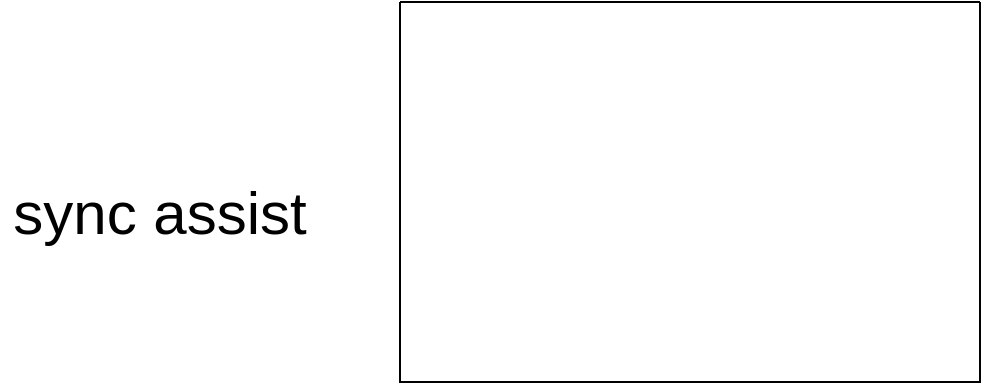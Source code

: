 <mxfile version="24.5.2" type="github">
  <diagram name="Página-1" id="vKtlofxQi3k7T-awhL2F">
    <mxGraphModel dx="2183" dy="1208" grid="1" gridSize="10" guides="1" tooltips="1" connect="1" arrows="1" fold="1" page="1" pageScale="1" pageWidth="2339" pageHeight="3300" math="0" shadow="0">
      <root>
        <mxCell id="0" />
        <mxCell id="1" parent="0" />
        <mxCell id="aYIWuo1kJYECvoePrchr-196" value="" style="swimlane;startSize=0;" vertex="1" collapsed="1" parent="1">
          <mxGeometry x="900" y="580" width="290" height="190" as="geometry">
            <mxRectangle x="900" y="580" width="2000" height="1650" as="alternateBounds" />
          </mxGeometry>
        </mxCell>
        <mxCell id="aYIWuo1kJYECvoePrchr-383" style="edgeStyle=orthogonalEdgeStyle;rounded=0;orthogonalLoop=1;jettySize=auto;html=1;" edge="1" parent="aYIWuo1kJYECvoePrchr-196" source="aYIWuo1kJYECvoePrchr-384">
          <mxGeometry relative="1" as="geometry">
            <mxPoint x="640" y="210" as="targetPoint" />
          </mxGeometry>
        </mxCell>
        <mxCell id="aYIWuo1kJYECvoePrchr-384" value="" style="whiteSpace=wrap;html=1;fillColor=#B2FF2E;strokeColor=#d6b656;" vertex="1" parent="aYIWuo1kJYECvoePrchr-196">
          <mxGeometry x="365" y="320" width="1270" height="1130" as="geometry" />
        </mxCell>
        <mxCell id="aYIWuo1kJYECvoePrchr-385" value="" style="whiteSpace=wrap;html=1;fillColor=#e1d5e7;strokeColor=#9673a6;" vertex="1" parent="aYIWuo1kJYECvoePrchr-196">
          <mxGeometry x="420" y="330" width="850" height="480" as="geometry" />
        </mxCell>
        <mxCell id="aYIWuo1kJYECvoePrchr-386" value="CONTROLLER&lt;div&gt;ASSIST&lt;/div&gt;&lt;div&gt;&lt;br&gt;&lt;/div&gt;" style="whiteSpace=wrap;html=1;aspect=fixed;" vertex="1" parent="aYIWuo1kJYECvoePrchr-196">
          <mxGeometry x="577" y="110" width="100" height="100" as="geometry" />
        </mxCell>
        <mxCell id="aYIWuo1kJYECvoePrchr-387" value="&lt;div&gt;LLM COMPLETIONS&lt;/div&gt;&lt;div&gt;&lt;br&gt;&lt;/div&gt;" style="whiteSpace=wrap;html=1;aspect=fixed;" vertex="1" parent="aYIWuo1kJYECvoePrchr-196">
          <mxGeometry x="1010" y="170" width="100" height="100" as="geometry" />
        </mxCell>
        <mxCell id="aYIWuo1kJYECvoePrchr-388" value="&lt;div&gt;SERVICE&lt;/div&gt;&lt;div&gt;ASSIST&lt;/div&gt;&lt;div&gt;&lt;br&gt;&lt;/div&gt;" style="whiteSpace=wrap;html=1;aspect=fixed;" vertex="1" parent="aYIWuo1kJYECvoePrchr-196">
          <mxGeometry x="540" y="398" width="100" height="100" as="geometry" />
        </mxCell>
        <mxCell id="aYIWuo1kJYECvoePrchr-389" value="" style="edgeStyle=orthogonalEdgeStyle;rounded=0;orthogonalLoop=1;jettySize=auto;html=1;fillColor=#dae8fc;strokeColor=#6c8ebf;" edge="1" parent="aYIWuo1kJYECvoePrchr-196" source="aYIWuo1kJYECvoePrchr-390" target="aYIWuo1kJYECvoePrchr-386">
          <mxGeometry relative="1" as="geometry" />
        </mxCell>
        <mxCell id="aYIWuo1kJYECvoePrchr-390" value="TEXT" style="shape=step;perimeter=stepPerimeter;whiteSpace=wrap;html=1;fixedSize=1;fillColor=#dae8fc;strokeColor=#6c8ebf;" vertex="1" parent="aYIWuo1kJYECvoePrchr-196">
          <mxGeometry x="420" y="140" width="120" height="40" as="geometry" />
        </mxCell>
        <mxCell id="aYIWuo1kJYECvoePrchr-391" value="" style="shape=flexArrow;endArrow=classic;html=1;rounded=0;exitX=0.5;exitY=1;exitDx=0;exitDy=0;entryX=0.5;entryY=0;entryDx=0;entryDy=0;" edge="1" parent="aYIWuo1kJYECvoePrchr-196" source="aYIWuo1kJYECvoePrchr-386" target="aYIWuo1kJYECvoePrchr-388">
          <mxGeometry width="50" height="50" relative="1" as="geometry">
            <mxPoint x="580" y="220" as="sourcePoint" />
            <mxPoint x="630" y="170" as="targetPoint" />
          </mxGeometry>
        </mxCell>
        <mxCell id="aYIWuo1kJYECvoePrchr-392" value="TEXT" style="shape=step;perimeter=stepPerimeter;whiteSpace=wrap;html=1;fixedSize=1;fillColor=#dae8fc;strokeColor=#6c8ebf;" vertex="1" parent="aYIWuo1kJYECvoePrchr-196">
          <mxGeometry x="500" y="230" width="120" height="40" as="geometry" />
        </mxCell>
        <mxCell id="aYIWuo1kJYECvoePrchr-393" value="" style="edgeStyle=orthogonalEdgeStyle;rounded=0;orthogonalLoop=1;jettySize=auto;html=1;" edge="1" parent="aYIWuo1kJYECvoePrchr-196" source="aYIWuo1kJYECvoePrchr-394" target="aYIWuo1kJYECvoePrchr-409">
          <mxGeometry relative="1" as="geometry" />
        </mxCell>
        <mxCell id="aYIWuo1kJYECvoePrchr-394" value="" style="swimlane;startSize=0;" vertex="1" collapsed="1" parent="aYIWuo1kJYECvoePrchr-196">
          <mxGeometry x="930" y="380" width="170" height="90" as="geometry">
            <mxRectangle x="1100" y="1050" width="580" height="470" as="alternateBounds" />
          </mxGeometry>
        </mxCell>
        <mxCell id="aYIWuo1kJYECvoePrchr-395" value="" style="whiteSpace=wrap;html=1;aspect=fixed;fillColor=#d5e8d4;strokeColor=#82b366;" vertex="1" parent="aYIWuo1kJYECvoePrchr-394">
          <mxGeometry x="10" y="20" width="340" height="340" as="geometry" />
        </mxCell>
        <mxCell id="aYIWuo1kJYECvoePrchr-396" value="asistente&lt;div&gt;openAI&lt;/div&gt;" style="whiteSpace=wrap;html=1;aspect=fixed;" vertex="1" parent="aYIWuo1kJYECvoePrchr-394">
          <mxGeometry x="230" y="100" width="80" height="80" as="geometry" />
        </mxCell>
        <mxCell id="aYIWuo1kJYECvoePrchr-397" value="Instrucciones" style="shape=step;perimeter=stepPerimeter;whiteSpace=wrap;html=1;fixedSize=1;" vertex="1" parent="aYIWuo1kJYECvoePrchr-394">
          <mxGeometry x="10" y="100" width="150" height="30" as="geometry" />
        </mxCell>
        <mxCell id="aYIWuo1kJYECvoePrchr-398" value="Misión" style="shape=step;perimeter=stepPerimeter;whiteSpace=wrap;html=1;fixedSize=1;" vertex="1" parent="aYIWuo1kJYECvoePrchr-394">
          <mxGeometry x="10" y="50" width="150" height="30" as="geometry" />
        </mxCell>
        <mxCell id="aYIWuo1kJYECvoePrchr-399" value="comandos" style="shape=step;perimeter=stepPerimeter;whiteSpace=wrap;html=1;fixedSize=1;" vertex="1" parent="aYIWuo1kJYECvoePrchr-394">
          <mxGeometry x="10" y="155" width="150" height="30" as="geometry" />
        </mxCell>
        <mxCell id="aYIWuo1kJYECvoePrchr-400" value="PERSONA" style="shape=step;perimeter=stepPerimeter;whiteSpace=wrap;html=1;fixedSize=1;" vertex="1" parent="aYIWuo1kJYECvoePrchr-394">
          <mxGeometry x="10" y="210" width="150" height="30" as="geometry" />
        </mxCell>
        <mxCell id="aYIWuo1kJYECvoePrchr-401" value="&lt;div&gt;NORMAS&lt;/div&gt;" style="shape=step;perimeter=stepPerimeter;whiteSpace=wrap;html=1;fixedSize=1;" vertex="1" parent="aYIWuo1kJYECvoePrchr-394">
          <mxGeometry x="10" y="270" width="150" height="30" as="geometry" />
        </mxCell>
        <mxCell id="aYIWuo1kJYECvoePrchr-402" value="&lt;div&gt;examples&lt;/div&gt;" style="shape=step;perimeter=stepPerimeter;whiteSpace=wrap;html=1;fixedSize=1;" vertex="1" parent="aYIWuo1kJYECvoePrchr-394">
          <mxGeometry x="180" y="270" width="150" height="30" as="geometry" />
        </mxCell>
        <mxCell id="aYIWuo1kJYECvoePrchr-403" value="model" style="rounded=1;whiteSpace=wrap;html=1;" vertex="1" parent="aYIWuo1kJYECvoePrchr-394">
          <mxGeometry x="30" y="390" width="110" height="40" as="geometry" />
        </mxCell>
        <mxCell id="aYIWuo1kJYECvoePrchr-404" value="tools" style="rounded=1;whiteSpace=wrap;html=1;" vertex="1" parent="aYIWuo1kJYECvoePrchr-394">
          <mxGeometry x="180" y="390" width="110" height="40" as="geometry" />
        </mxCell>
        <mxCell id="aYIWuo1kJYECvoePrchr-405" value="temperature" style="rounded=1;whiteSpace=wrap;html=1;" vertex="1" parent="aYIWuo1kJYECvoePrchr-394">
          <mxGeometry x="440" y="320" width="110" height="40" as="geometry" />
        </mxCell>
        <mxCell id="aYIWuo1kJYECvoePrchr-406" value="top-p" style="rounded=1;whiteSpace=wrap;html=1;" vertex="1" parent="aYIWuo1kJYECvoePrchr-394">
          <mxGeometry x="440" y="390" width="110" height="40" as="geometry" />
        </mxCell>
        <mxCell id="aYIWuo1kJYECvoePrchr-407" value="assist_id" style="shape=step;perimeter=stepPerimeter;whiteSpace=wrap;html=1;fixedSize=1;fillColor=#dae8fc;strokeColor=#6c8ebf;" vertex="1" parent="aYIWuo1kJYECvoePrchr-196">
          <mxGeometry x="500" y="280" width="120" height="40" as="geometry" />
        </mxCell>
        <mxCell id="aYIWuo1kJYECvoePrchr-408" value="" style="endArrow=classic;html=1;rounded=0;exitX=1;exitY=0.5;exitDx=0;exitDy=0;entryX=0;entryY=0.5;entryDx=0;entryDy=0;" edge="1" parent="aYIWuo1kJYECvoePrchr-196" source="aYIWuo1kJYECvoePrchr-388" target="aYIWuo1kJYECvoePrchr-394">
          <mxGeometry width="50" height="50" relative="1" as="geometry">
            <mxPoint x="610" y="390" as="sourcePoint" />
            <mxPoint x="660" y="340" as="targetPoint" />
          </mxGeometry>
        </mxCell>
        <mxCell id="aYIWuo1kJYECvoePrchr-409" value="ASISTENTE&lt;div&gt;OPENAI&lt;/div&gt;" style="text;html=1;align=center;verticalAlign=middle;resizable=0;points=[];autosize=1;strokeColor=none;fillColor=none;" vertex="1" parent="aYIWuo1kJYECvoePrchr-196">
          <mxGeometry x="830" y="380" width="90" height="40" as="geometry" />
        </mxCell>
        <mxCell id="aYIWuo1kJYECvoePrchr-410" value="" style="swimlane;startSize=0;" vertex="1" collapsed="1" parent="aYIWuo1kJYECvoePrchr-196">
          <mxGeometry x="770" y="620" width="170" height="90" as="geometry">
            <mxRectangle x="940" y="1290" width="410" height="160" as="alternateBounds" />
          </mxGeometry>
        </mxCell>
        <mxCell id="aYIWuo1kJYECvoePrchr-411" value="" style="whiteSpace=wrap;html=1;fillColor=#f8cecc;strokeColor=#b85450;" vertex="1" parent="aYIWuo1kJYECvoePrchr-410">
          <mxGeometry x="10" y="20" width="340" height="130" as="geometry" />
        </mxCell>
        <mxCell id="aYIWuo1kJYECvoePrchr-412" value="thread" style="whiteSpace=wrap;html=1;aspect=fixed;" vertex="1" parent="aYIWuo1kJYECvoePrchr-410">
          <mxGeometry x="230" y="45" width="80" height="80" as="geometry" />
        </mxCell>
        <mxCell id="aYIWuo1kJYECvoePrchr-413" value="asistente_id" style="shape=step;perimeter=stepPerimeter;whiteSpace=wrap;html=1;fixedSize=1;" vertex="1" parent="aYIWuo1kJYECvoePrchr-410">
          <mxGeometry x="20" y="60" width="150" height="30" as="geometry" />
        </mxCell>
        <mxCell id="aYIWuo1kJYECvoePrchr-414" value="" style="endArrow=classic;html=1;rounded=0;exitX=0.564;exitY=0.993;exitDx=0;exitDy=0;entryX=0.5;entryY=0;entryDx=0;entryDy=0;exitPerimeter=0;" edge="1" parent="aYIWuo1kJYECvoePrchr-196" source="aYIWuo1kJYECvoePrchr-394" target="aYIWuo1kJYECvoePrchr-410">
          <mxGeometry width="50" height="50" relative="1" as="geometry">
            <mxPoint x="710" y="720" as="sourcePoint" />
            <mxPoint x="760" y="670" as="targetPoint" />
          </mxGeometry>
        </mxCell>
        <mxCell id="aYIWuo1kJYECvoePrchr-415" value="&lt;div&gt;THREAD&lt;/div&gt;&lt;div&gt;OPENAI&lt;/div&gt;" style="text;html=1;align=center;verticalAlign=middle;resizable=0;points=[];autosize=1;strokeColor=none;fillColor=none;" vertex="1" parent="aYIWuo1kJYECvoePrchr-196">
          <mxGeometry x="800" y="580" width="70" height="40" as="geometry" />
        </mxCell>
        <mxCell id="aYIWuo1kJYECvoePrchr-416" value="" style="swimlane;startSize=0;" vertex="1" collapsed="1" parent="aYIWuo1kJYECvoePrchr-196">
          <mxGeometry x="610" y="860" width="170" height="90" as="geometry">
            <mxRectangle x="780" y="1530" width="550" height="250" as="alternateBounds" />
          </mxGeometry>
        </mxCell>
        <mxCell id="aYIWuo1kJYECvoePrchr-417" value="" style="whiteSpace=wrap;html=1;fillColor=#f8cecc;strokeColor=#b85450;" vertex="1" parent="aYIWuo1kJYECvoePrchr-416">
          <mxGeometry x="10" y="20" width="410" height="180" as="geometry" />
        </mxCell>
        <mxCell id="aYIWuo1kJYECvoePrchr-418" value="RUN" style="whiteSpace=wrap;html=1;aspect=fixed;" vertex="1" parent="aYIWuo1kJYECvoePrchr-416">
          <mxGeometry x="230" y="45" width="80" height="80" as="geometry" />
        </mxCell>
        <mxCell id="aYIWuo1kJYECvoePrchr-419" value="asistente_id" style="shape=step;perimeter=stepPerimeter;whiteSpace=wrap;html=1;fixedSize=1;" vertex="1" parent="aYIWuo1kJYECvoePrchr-416">
          <mxGeometry x="20" y="30" width="140" height="20" as="geometry" />
        </mxCell>
        <mxCell id="aYIWuo1kJYECvoePrchr-420" value="thread_id" style="shape=step;perimeter=stepPerimeter;whiteSpace=wrap;html=1;fixedSize=1;" vertex="1" parent="aYIWuo1kJYECvoePrchr-416">
          <mxGeometry x="20" y="60" width="140" height="20" as="geometry" />
        </mxCell>
        <mxCell id="aYIWuo1kJYECvoePrchr-421" value="start message user" style="shape=step;perimeter=stepPerimeter;whiteSpace=wrap;html=1;fixedSize=1;" vertex="1" parent="aYIWuo1kJYECvoePrchr-416">
          <mxGeometry x="20" y="90" width="140" height="20" as="geometry" />
        </mxCell>
        <mxCell id="aYIWuo1kJYECvoePrchr-422" value="add more instructs" style="shape=step;perimeter=stepPerimeter;whiteSpace=wrap;html=1;fixedSize=1;fillColor=#a20025;fontColor=#ffffff;strokeColor=#6F0000;" vertex="1" parent="aYIWuo1kJYECvoePrchr-416">
          <mxGeometry x="20" y="125" width="140" height="20" as="geometry" />
        </mxCell>
        <mxCell id="aYIWuo1kJYECvoePrchr-423" value="add more tools" style="shape=step;perimeter=stepPerimeter;whiteSpace=wrap;html=1;fixedSize=1;fillColor=#a20025;fontColor=#ffffff;strokeColor=#6F0000;" vertex="1" parent="aYIWuo1kJYECvoePrchr-416">
          <mxGeometry x="20" y="160" width="140" height="20" as="geometry" />
        </mxCell>
        <mxCell id="aYIWuo1kJYECvoePrchr-424" value="" style="endArrow=classic;html=1;rounded=0;exitX=0;exitY=0.5;exitDx=0;exitDy=0;entryX=1;entryY=0.5;entryDx=0;entryDy=0;" edge="1" parent="aYIWuo1kJYECvoePrchr-196" source="aYIWuo1kJYECvoePrchr-410" target="aYIWuo1kJYECvoePrchr-388">
          <mxGeometry width="50" height="50" relative="1" as="geometry">
            <mxPoint x="990" y="790" as="sourcePoint" />
            <mxPoint x="1040" y="740" as="targetPoint" />
          </mxGeometry>
        </mxCell>
        <mxCell id="aYIWuo1kJYECvoePrchr-425" value="" style="shape=flexArrow;endArrow=classic;html=1;rounded=0;exitX=0.5;exitY=1;exitDx=0;exitDy=0;entryX=0.25;entryY=0;entryDx=0;entryDy=0;" edge="1" parent="aYIWuo1kJYECvoePrchr-196" source="aYIWuo1kJYECvoePrchr-388" target="aYIWuo1kJYECvoePrchr-416">
          <mxGeometry width="50" height="50" relative="1" as="geometry">
            <mxPoint x="890" y="960" as="sourcePoint" />
            <mxPoint x="940" y="910" as="targetPoint" />
          </mxGeometry>
        </mxCell>
        <mxCell id="aYIWuo1kJYECvoePrchr-426" value="&lt;div&gt;RUN&lt;/div&gt;&lt;div&gt;OPENAI&lt;/div&gt;" style="text;html=1;align=center;verticalAlign=middle;resizable=0;points=[];autosize=1;strokeColor=none;fillColor=none;" vertex="1" parent="aYIWuo1kJYECvoePrchr-196">
          <mxGeometry x="525" y="885" width="70" height="40" as="geometry" />
        </mxCell>
        <mxCell id="aYIWuo1kJYECvoePrchr-427" style="edgeStyle=orthogonalEdgeStyle;rounded=0;orthogonalLoop=1;jettySize=auto;html=1;entryX=0;entryY=0.5;entryDx=0;entryDy=0;" edge="1" parent="aYIWuo1kJYECvoePrchr-196" source="aYIWuo1kJYECvoePrchr-428" target="aYIWuo1kJYECvoePrchr-429">
          <mxGeometry relative="1" as="geometry" />
        </mxCell>
        <mxCell id="aYIWuo1kJYECvoePrchr-428" value="PLAY" style="triangle;whiteSpace=wrap;html=1;" vertex="1" parent="aYIWuo1kJYECvoePrchr-196">
          <mxGeometry x="660" y="1030" width="190" height="120" as="geometry" />
        </mxCell>
        <mxCell id="aYIWuo1kJYECvoePrchr-429" value="" style="swimlane;startSize=0;fillColor=#B5739D;strokeColor=#6c8ebf;gradientColor=none;swimlaneFillColor=default;" vertex="1" collapsed="1" parent="aYIWuo1kJYECvoePrchr-196">
          <mxGeometry x="975" y="1045" width="170" height="90" as="geometry">
            <mxRectangle x="1145" y="1715" width="840" height="815" as="alternateBounds" />
          </mxGeometry>
        </mxCell>
        <mxCell id="aYIWuo1kJYECvoePrchr-430" value="" style="shape=flexArrow;endArrow=classic;html=1;rounded=0;entryX=0;entryY=0.5;entryDx=0;entryDy=0;fillColor=#f8cecc;strokeColor=#b85450;" edge="1" parent="aYIWuo1kJYECvoePrchr-429" source="aYIWuo1kJYECvoePrchr-429" target="aYIWuo1kJYECvoePrchr-433">
          <mxGeometry width="50" height="50" relative="1" as="geometry">
            <mxPoint x="100" y="407.5" as="sourcePoint" />
            <mxPoint x="300" y="37.5" as="targetPoint" />
          </mxGeometry>
        </mxCell>
        <mxCell id="aYIWuo1kJYECvoePrchr-431" style="edgeStyle=orthogonalEdgeStyle;rounded=0;orthogonalLoop=1;jettySize=auto;html=1;" edge="1" parent="aYIWuo1kJYECvoePrchr-429" source="aYIWuo1kJYECvoePrchr-433" target="aYIWuo1kJYECvoePrchr-449">
          <mxGeometry relative="1" as="geometry" />
        </mxCell>
        <mxCell id="aYIWuo1kJYECvoePrchr-432" style="edgeStyle=orthogonalEdgeStyle;rounded=0;orthogonalLoop=1;jettySize=auto;html=1;" edge="1" parent="aYIWuo1kJYECvoePrchr-429" source="aYIWuo1kJYECvoePrchr-461" target="aYIWuo1kJYECvoePrchr-444">
          <mxGeometry relative="1" as="geometry">
            <Array as="points">
              <mxPoint x="185" y="447.5" />
            </Array>
          </mxGeometry>
        </mxCell>
        <mxCell id="aYIWuo1kJYECvoePrchr-433" value="STATUS" style="whiteSpace=wrap;html=1;aspect=fixed;fillColor=#f8cecc;strokeColor=#b85450;" vertex="1" parent="aYIWuo1kJYECvoePrchr-429">
          <mxGeometry x="340" y="337.5" width="120" height="120" as="geometry" />
        </mxCell>
        <mxCell id="aYIWuo1kJYECvoePrchr-434" style="edgeStyle=orthogonalEdgeStyle;rounded=0;orthogonalLoop=1;jettySize=auto;html=1;" edge="1" parent="aYIWuo1kJYECvoePrchr-429" source="aYIWuo1kJYECvoePrchr-435">
          <mxGeometry relative="1" as="geometry">
            <mxPoint x="320" y="387.5" as="targetPoint" />
          </mxGeometry>
        </mxCell>
        <mxCell id="aYIWuo1kJYECvoePrchr-435" value="&lt;div style=&quot;color: rgb(204, 204, 204); background-color: rgb(31, 31, 31); font-family: Consolas, &amp;quot;Courier New&amp;quot;, monospace; font-size: 14px; line-height: 19px; white-space: pre;&quot;&gt;&lt;span style=&quot;color: #9cdcfe;&quot;&gt;ESTADO_RUN_QUEUED&lt;/span&gt;&lt;/div&gt;" style="shape=card;whiteSpace=wrap;html=1;size=0;fillColor=#fff2cc;strokeColor=#d6b656;" vertex="1" parent="aYIWuo1kJYECvoePrchr-429">
          <mxGeometry x="390" y="227.5" width="40" height="50" as="geometry" />
        </mxCell>
        <mxCell id="aYIWuo1kJYECvoePrchr-436" style="edgeStyle=orthogonalEdgeStyle;rounded=0;orthogonalLoop=1;jettySize=auto;html=1;" edge="1" parent="aYIWuo1kJYECvoePrchr-429" source="aYIWuo1kJYECvoePrchr-437">
          <mxGeometry relative="1" as="geometry">
            <mxPoint x="250" y="375" as="targetPoint" />
            <Array as="points">
              <mxPoint x="575" y="187.5" />
              <mxPoint x="251" y="187.5" />
              <mxPoint x="251" y="367.5" />
              <mxPoint x="250" y="367.5" />
            </Array>
          </mxGeometry>
        </mxCell>
        <mxCell id="aYIWuo1kJYECvoePrchr-437" value="&lt;div style=&quot;color: rgb(204, 204, 204); background-color: rgb(31, 31, 31); font-family: Consolas, &amp;quot;Courier New&amp;quot;, monospace; font-size: 14px; line-height: 19px; white-space: pre;&quot;&gt;&lt;div style=&quot;line-height: 19px;&quot;&gt;&lt;span style=&quot;color: #9cdcfe;&quot;&gt;ESTADO_RUN_IN_PROGRESS&lt;/span&gt;&lt;/div&gt;&lt;/div&gt;" style="shape=card;whiteSpace=wrap;html=1;fillColor=#ffe6cc;strokeColor=#d79b00;" vertex="1" parent="aYIWuo1kJYECvoePrchr-429">
          <mxGeometry x="550" y="227.5" width="50" height="80" as="geometry" />
        </mxCell>
        <mxCell id="aYIWuo1kJYECvoePrchr-438" style="edgeStyle=orthogonalEdgeStyle;rounded=0;orthogonalLoop=1;jettySize=auto;html=1;exitX=0;exitY=0;exitDx=30;exitDy=0;exitPerimeter=0;" edge="1" parent="aYIWuo1kJYECvoePrchr-429" source="aYIWuo1kJYECvoePrchr-439">
          <mxGeometry relative="1" as="geometry">
            <mxPoint x="180" y="365" as="targetPoint" />
            <Array as="points">
              <mxPoint x="690" y="147.5" />
              <mxPoint x="181" y="147.5" />
              <mxPoint x="181" y="327.5" />
              <mxPoint x="180" y="327.5" />
            </Array>
          </mxGeometry>
        </mxCell>
        <mxCell id="aYIWuo1kJYECvoePrchr-439" value="&lt;div style=&quot;color: rgb(204, 204, 204); background-color: rgb(31, 31, 31); font-family: Consolas, &amp;quot;Courier New&amp;quot;, monospace; font-size: 14px; line-height: 19px; white-space: pre;&quot;&gt;&lt;div style=&quot;line-height: 19px;&quot;&gt;&lt;span style=&quot;color: #9cdcfe;&quot;&gt;ESTADO_RUN_REQUIRED_ACTION&lt;/span&gt;&lt;/div&gt;&lt;/div&gt;" style="shape=card;whiteSpace=wrap;html=1;fillColor=#dae8fc;strokeColor=#6c8ebf;" vertex="1" parent="aYIWuo1kJYECvoePrchr-429">
          <mxGeometry x="660" y="142.5" width="50" height="60" as="geometry" />
        </mxCell>
        <mxCell id="aYIWuo1kJYECvoePrchr-440" style="edgeStyle=orthogonalEdgeStyle;rounded=0;orthogonalLoop=1;jettySize=auto;html=1;entryX=0.5;entryY=1;entryDx=0;entryDy=0;entryPerimeter=0;" edge="1" parent="aYIWuo1kJYECvoePrchr-429" source="aYIWuo1kJYECvoePrchr-433" target="aYIWuo1kJYECvoePrchr-439">
          <mxGeometry relative="1" as="geometry" />
        </mxCell>
        <mxCell id="aYIWuo1kJYECvoePrchr-441" style="edgeStyle=orthogonalEdgeStyle;rounded=0;orthogonalLoop=1;jettySize=auto;html=1;entryX=0.5;entryY=1;entryDx=0;entryDy=0;entryPerimeter=0;" edge="1" parent="aYIWuo1kJYECvoePrchr-429" source="aYIWuo1kJYECvoePrchr-433" target="aYIWuo1kJYECvoePrchr-437">
          <mxGeometry relative="1" as="geometry" />
        </mxCell>
        <mxCell id="aYIWuo1kJYECvoePrchr-442" style="edgeStyle=orthogonalEdgeStyle;rounded=0;orthogonalLoop=1;jettySize=auto;html=1;entryX=0.5;entryY=1;entryDx=0;entryDy=0;entryPerimeter=0;" edge="1" parent="aYIWuo1kJYECvoePrchr-429" source="aYIWuo1kJYECvoePrchr-454" target="aYIWuo1kJYECvoePrchr-435">
          <mxGeometry relative="1" as="geometry" />
        </mxCell>
        <mxCell id="aYIWuo1kJYECvoePrchr-443" value="RETRY" style="ellipse;whiteSpace=wrap;html=1;aspect=fixed;fillColor=#ffe6cc;strokeColor=#d79b00;" vertex="1" parent="aYIWuo1kJYECvoePrchr-429">
          <mxGeometry x="560" y="347.5" width="70" height="70" as="geometry" />
        </mxCell>
        <mxCell id="aYIWuo1kJYECvoePrchr-444" value="&lt;div style=&quot;color: rgb(204, 204, 204); background-color: rgb(31, 31, 31); font-family: Consolas, &amp;quot;Courier New&amp;quot;, monospace; font-size: 14px; line-height: 19px; white-space: pre;&quot;&gt;&lt;div style=&quot;line-height: 19px;&quot;&gt;&lt;div style=&quot;line-height: 19px;&quot;&gt;&lt;span style=&quot;color: #9cdcfe;&quot;&gt;ESTADO_RUN_CANCELLING&lt;/span&gt;&lt;/div&gt;&lt;/div&gt;&lt;/div&gt;" style="shape=card;whiteSpace=wrap;html=1;fillColor=#f8cecc;strokeColor=#b85450;" vertex="1" parent="aYIWuo1kJYECvoePrchr-429">
          <mxGeometry x="160" y="537.5" width="50" height="60" as="geometry" />
        </mxCell>
        <mxCell id="aYIWuo1kJYECvoePrchr-445" value="&lt;div style=&quot;color: rgb(204, 204, 204); background-color: rgb(31, 31, 31); font-family: Consolas, &amp;quot;Courier New&amp;quot;, monospace; font-size: 14px; line-height: 19px; white-space: pre;&quot;&gt;&lt;div style=&quot;line-height: 19px;&quot;&gt;&lt;div style=&quot;line-height: 19px;&quot;&gt;&lt;div style=&quot;line-height: 19px;&quot;&gt;&lt;span style=&quot;color: #9cdcfe;&quot;&gt;ESTADO_RUN_CANCELLED&lt;/span&gt;&lt;/div&gt;&lt;/div&gt;&lt;/div&gt;&lt;/div&gt;" style="shape=card;whiteSpace=wrap;html=1;fillColor=#f8cecc;strokeColor=#b85450;" vertex="1" parent="aYIWuo1kJYECvoePrchr-429">
          <mxGeometry x="390" y="517.5" width="50" height="60" as="geometry" />
        </mxCell>
        <mxCell id="aYIWuo1kJYECvoePrchr-446" style="edgeStyle=orthogonalEdgeStyle;rounded=0;orthogonalLoop=1;jettySize=auto;html=1;entryX=1;entryY=0.5;entryDx=0;entryDy=0;" edge="1" parent="aYIWuo1kJYECvoePrchr-429" source="aYIWuo1kJYECvoePrchr-447" target="aYIWuo1kJYECvoePrchr-464">
          <mxGeometry relative="1" as="geometry" />
        </mxCell>
        <mxCell id="aYIWuo1kJYECvoePrchr-447" value="&lt;br&gt;&lt;div style=&quot;color: #cccccc;background-color: #1f1f1f;font-family: Consolas, &#39;Courier New&#39;, monospace;font-weight: normal;font-size: 14px;line-height: 19px;white-space: pre;&quot;&gt;&lt;div&gt;&lt;span style=&quot;color: #9cdcfe;&quot;&gt;ESTADO_RUN_EXPIRED&lt;/span&gt;&lt;/div&gt;&lt;/div&gt;&lt;br&gt;10 MIN" style="shape=card;whiteSpace=wrap;html=1;fillColor=#ffe6cc;strokeColor=#d79b00;" vertex="1" parent="aYIWuo1kJYECvoePrchr-429">
          <mxGeometry x="630" y="527.5" width="70" height="72.5" as="geometry" />
        </mxCell>
        <mxCell id="aYIWuo1kJYECvoePrchr-448" style="edgeStyle=orthogonalEdgeStyle;rounded=0;orthogonalLoop=1;jettySize=auto;html=1;entryX=0;entryY=0.5;entryDx=0;entryDy=0;" edge="1" parent="aYIWuo1kJYECvoePrchr-429" source="aYIWuo1kJYECvoePrchr-449" target="aYIWuo1kJYECvoePrchr-464">
          <mxGeometry relative="1" as="geometry" />
        </mxCell>
        <mxCell id="aYIWuo1kJYECvoePrchr-449" value="&lt;div style=&quot;color: rgb(204, 204, 204); background-color: rgb(31, 31, 31); font-family: Consolas, &amp;quot;Courier New&amp;quot;, monospace; font-size: 14px; line-height: 19px; white-space: pre;&quot;&gt;&lt;div style=&quot;line-height: 19px;&quot;&gt;&lt;div style=&quot;line-height: 19px;&quot;&gt;&lt;div style=&quot;line-height: 19px;&quot;&gt;&lt;span style=&quot;color: #9cdcfe;&quot;&gt;ESTADO_RUN_FAILED&lt;/span&gt;&lt;/div&gt;&lt;/div&gt;&lt;/div&gt;&lt;/div&gt;" style="shape=card;whiteSpace=wrap;html=1;fillColor=#f8cecc;strokeColor=#b85450;" vertex="1" parent="aYIWuo1kJYECvoePrchr-429">
          <mxGeometry x="300" y="607.5" width="50" height="60" as="geometry" />
        </mxCell>
        <mxCell id="aYIWuo1kJYECvoePrchr-450" style="edgeStyle=orthogonalEdgeStyle;rounded=0;orthogonalLoop=1;jettySize=auto;html=1;" edge="1" parent="aYIWuo1kJYECvoePrchr-429" source="aYIWuo1kJYECvoePrchr-451" target="aYIWuo1kJYECvoePrchr-464">
          <mxGeometry relative="1" as="geometry" />
        </mxCell>
        <mxCell id="aYIWuo1kJYECvoePrchr-451" value="&lt;div style=&quot;color: rgb(204, 204, 204); background-color: rgb(31, 31, 31); font-family: Consolas, &amp;quot;Courier New&amp;quot;, monospace; font-size: 14px; line-height: 19px; white-space: pre;&quot;&gt;&lt;div style=&quot;line-height: 19px;&quot;&gt;&lt;div style=&quot;line-height: 19px;&quot;&gt;&lt;div style=&quot;line-height: 19px;&quot;&gt;&lt;span style=&quot;color: #9cdcfe;&quot;&gt;ESTADO_RUN_COMPLETED&lt;/span&gt;&lt;/div&gt;&lt;/div&gt;&lt;/div&gt;&lt;/div&gt;" style="shape=card;whiteSpace=wrap;html=1;fillColor=#d5e8d4;strokeColor=#82b366;" vertex="1" parent="aYIWuo1kJYECvoePrchr-429">
          <mxGeometry x="510" y="597.5" width="50" height="60" as="geometry" />
        </mxCell>
        <mxCell id="aYIWuo1kJYECvoePrchr-452" style="edgeStyle=orthogonalEdgeStyle;rounded=0;orthogonalLoop=1;jettySize=auto;html=1;entryX=0;entryY=0;entryDx=30;entryDy=0;entryPerimeter=0;" edge="1" parent="aYIWuo1kJYECvoePrchr-429" source="aYIWuo1kJYECvoePrchr-433" target="aYIWuo1kJYECvoePrchr-447">
          <mxGeometry relative="1" as="geometry">
            <Array as="points">
              <mxPoint x="660" y="457.5" />
            </Array>
          </mxGeometry>
        </mxCell>
        <mxCell id="aYIWuo1kJYECvoePrchr-453" value="" style="edgeStyle=orthogonalEdgeStyle;rounded=0;orthogonalLoop=1;jettySize=auto;html=1;entryX=0.5;entryY=1;entryDx=0;entryDy=0;entryPerimeter=0;" edge="1" parent="aYIWuo1kJYECvoePrchr-429" source="aYIWuo1kJYECvoePrchr-433" target="aYIWuo1kJYECvoePrchr-454">
          <mxGeometry relative="1" as="geometry">
            <mxPoint x="400" y="337.5" as="sourcePoint" />
            <mxPoint x="410" y="277.5" as="targetPoint" />
          </mxGeometry>
        </mxCell>
        <mxCell id="aYIWuo1kJYECvoePrchr-454" value="RETRY" style="ellipse;whiteSpace=wrap;html=1;aspect=fixed;fillColor=#ffe6cc;strokeColor=#d79b00;" vertex="1" parent="aYIWuo1kJYECvoePrchr-429">
          <mxGeometry x="385" y="297.5" width="30" height="30" as="geometry" />
        </mxCell>
        <mxCell id="aYIWuo1kJYECvoePrchr-455" value="STOP" style="ellipse;whiteSpace=wrap;html=1;aspect=fixed;fillColor=#f8cecc;strokeColor=#b85450;" vertex="1" parent="aYIWuo1kJYECvoePrchr-429">
          <mxGeometry x="550" y="437.5" width="30" height="30" as="geometry" />
        </mxCell>
        <mxCell id="aYIWuo1kJYECvoePrchr-456" style="edgeStyle=orthogonalEdgeStyle;rounded=0;orthogonalLoop=1;jettySize=auto;html=1;entryX=0;entryY=0;entryDx=40;entryDy=0;entryPerimeter=0;" edge="1" parent="aYIWuo1kJYECvoePrchr-429" source="aYIWuo1kJYECvoePrchr-459" target="aYIWuo1kJYECvoePrchr-445">
          <mxGeometry relative="1" as="geometry" />
        </mxCell>
        <mxCell id="aYIWuo1kJYECvoePrchr-457" style="edgeStyle=orthogonalEdgeStyle;rounded=0;orthogonalLoop=1;jettySize=auto;html=1;entryX=0;entryY=0;entryDx=40;entryDy=0;entryPerimeter=0;" edge="1" parent="aYIWuo1kJYECvoePrchr-429" source="aYIWuo1kJYECvoePrchr-433" target="aYIWuo1kJYECvoePrchr-451">
          <mxGeometry relative="1" as="geometry">
            <Array as="points">
              <mxPoint x="400" y="477.5" />
              <mxPoint x="550" y="477.5" />
            </Array>
          </mxGeometry>
        </mxCell>
        <mxCell id="aYIWuo1kJYECvoePrchr-458" value="" style="edgeStyle=orthogonalEdgeStyle;rounded=0;orthogonalLoop=1;jettySize=auto;html=1;entryX=0;entryY=0;entryDx=40;entryDy=0;entryPerimeter=0;" edge="1" parent="aYIWuo1kJYECvoePrchr-429" source="aYIWuo1kJYECvoePrchr-433" target="aYIWuo1kJYECvoePrchr-459">
          <mxGeometry relative="1" as="geometry">
            <mxPoint x="400" y="457.5" as="sourcePoint" />
            <mxPoint x="430" y="517.5" as="targetPoint" />
          </mxGeometry>
        </mxCell>
        <mxCell id="aYIWuo1kJYECvoePrchr-459" value="STOP" style="ellipse;whiteSpace=wrap;html=1;aspect=fixed;fillColor=#f8cecc;strokeColor=#b85450;" vertex="1" parent="aYIWuo1kJYECvoePrchr-429">
          <mxGeometry x="390" y="467.5" width="30" height="30" as="geometry" />
        </mxCell>
        <mxCell id="aYIWuo1kJYECvoePrchr-460" value="" style="edgeStyle=orthogonalEdgeStyle;rounded=0;orthogonalLoop=1;jettySize=auto;html=1;" edge="1" parent="aYIWuo1kJYECvoePrchr-429" source="aYIWuo1kJYECvoePrchr-433" target="aYIWuo1kJYECvoePrchr-461">
          <mxGeometry relative="1" as="geometry">
            <mxPoint x="340" y="447.5" as="sourcePoint" />
            <mxPoint x="185" y="537.5" as="targetPoint" />
            <Array as="points">
              <mxPoint x="270" y="437.5" />
              <mxPoint x="270" y="452.5" />
            </Array>
          </mxGeometry>
        </mxCell>
        <mxCell id="aYIWuo1kJYECvoePrchr-461" value="STOP" style="ellipse;whiteSpace=wrap;html=1;aspect=fixed;fillColor=#f8cecc;strokeColor=#b85450;" vertex="1" parent="aYIWuo1kJYECvoePrchr-429">
          <mxGeometry x="170" y="437.5" width="30" height="30" as="geometry" />
        </mxCell>
        <mxCell id="aYIWuo1kJYECvoePrchr-462" value="" style="endArrow=none;html=1;rounded=0;" edge="1" parent="aYIWuo1kJYECvoePrchr-429">
          <mxGeometry width="50" height="50" relative="1" as="geometry">
            <mxPoint x="620" y="337.5" as="sourcePoint" />
            <mxPoint x="670" y="287.5" as="targetPoint" />
          </mxGeometry>
        </mxCell>
        <mxCell id="aYIWuo1kJYECvoePrchr-463" style="edgeStyle=orthogonalEdgeStyle;rounded=0;orthogonalLoop=1;jettySize=auto;html=1;entryX=0.5;entryY=1;entryDx=0;entryDy=0;" edge="1" parent="aYIWuo1kJYECvoePrchr-429" source="aYIWuo1kJYECvoePrchr-464" target="aYIWuo1kJYECvoePrchr-429">
          <mxGeometry relative="1" as="geometry" />
        </mxCell>
        <mxCell id="aYIWuo1kJYECvoePrchr-464" value="END RUN" style="ellipse;whiteSpace=wrap;html=1;aspect=fixed;fillColor=#d5e8d4;strokeColor=#82b366;" vertex="1" parent="aYIWuo1kJYECvoePrchr-429">
          <mxGeometry x="365" y="667.5" width="130" height="130" as="geometry" />
        </mxCell>
        <mxCell id="aYIWuo1kJYECvoePrchr-465" style="edgeStyle=orthogonalEdgeStyle;rounded=0;orthogonalLoop=1;jettySize=auto;html=1;entryX=0.402;entryY=0.031;entryDx=0;entryDy=0;entryPerimeter=0;" edge="1" parent="aYIWuo1kJYECvoePrchr-429" source="aYIWuo1kJYECvoePrchr-445" target="aYIWuo1kJYECvoePrchr-464">
          <mxGeometry relative="1" as="geometry" />
        </mxCell>
        <mxCell id="aYIWuo1kJYECvoePrchr-466" style="edgeStyle=orthogonalEdgeStyle;rounded=0;orthogonalLoop=1;jettySize=auto;html=1;entryX=0.006;entryY=0.416;entryDx=0;entryDy=0;entryPerimeter=0;" edge="1" parent="aYIWuo1kJYECvoePrchr-429" source="aYIWuo1kJYECvoePrchr-444" target="aYIWuo1kJYECvoePrchr-464">
          <mxGeometry relative="1" as="geometry" />
        </mxCell>
        <mxCell id="aYIWuo1kJYECvoePrchr-467" value="&lt;div&gt;GET&lt;/div&gt;&lt;div&gt;STATUS&lt;/div&gt;" style="text;html=1;align=center;verticalAlign=middle;resizable=0;points=[];autosize=1;strokeColor=none;fillColor=none;" vertex="1" parent="aYIWuo1kJYECvoePrchr-196">
          <mxGeometry x="880" y="1045" width="70" height="40" as="geometry" />
        </mxCell>
        <mxCell id="aYIWuo1kJYECvoePrchr-468" value="" style="endArrow=classic;html=1;rounded=0;exitX=0.5;exitY=1;exitDx=0;exitDy=0;entryX=0.422;entryY=0.213;entryDx=0;entryDy=0;entryPerimeter=0;" edge="1" parent="aYIWuo1kJYECvoePrchr-196" source="aYIWuo1kJYECvoePrchr-416" target="aYIWuo1kJYECvoePrchr-428">
          <mxGeometry width="50" height="50" relative="1" as="geometry">
            <mxPoint x="1190" y="1050" as="sourcePoint" />
            <mxPoint x="1240" y="1000" as="targetPoint" />
          </mxGeometry>
        </mxCell>
        <mxCell id="aYIWuo1kJYECvoePrchr-469" value="" style="swimlane;startSize=0;" vertex="1" collapsed="1" parent="aYIWuo1kJYECvoePrchr-196">
          <mxGeometry x="720" y="1270" width="170" height="90" as="geometry">
            <mxRectangle x="890" y="1940" width="550" height="160" as="alternateBounds" />
          </mxGeometry>
        </mxCell>
        <mxCell id="aYIWuo1kJYECvoePrchr-470" value="" style="whiteSpace=wrap;html=1;fillColor=#f8cecc;strokeColor=#b85450;" vertex="1" parent="aYIWuo1kJYECvoePrchr-469">
          <mxGeometry x="10" y="20" width="410" height="130" as="geometry" />
        </mxCell>
        <mxCell id="aYIWuo1kJYECvoePrchr-471" value="MESSAGES&lt;div&gt;THREAD&lt;/div&gt;&lt;div&gt;OPENAI&lt;/div&gt;" style="whiteSpace=wrap;html=1;aspect=fixed;" vertex="1" parent="aYIWuo1kJYECvoePrchr-469">
          <mxGeometry x="200" y="40" width="70" height="70" as="geometry" />
        </mxCell>
        <mxCell id="aYIWuo1kJYECvoePrchr-472" value="thread_id" style="shape=step;perimeter=stepPerimeter;whiteSpace=wrap;html=1;fixedSize=1;" vertex="1" parent="aYIWuo1kJYECvoePrchr-469">
          <mxGeometry x="20" y="45" width="140" height="20" as="geometry" />
        </mxCell>
        <mxCell id="aYIWuo1kJYECvoePrchr-473" style="edgeStyle=orthogonalEdgeStyle;rounded=0;orthogonalLoop=1;jettySize=auto;html=1;entryX=0.194;entryY=0.006;entryDx=0;entryDy=0;entryPerimeter=0;" edge="1" parent="aYIWuo1kJYECvoePrchr-196" source="aYIWuo1kJYECvoePrchr-428" target="aYIWuo1kJYECvoePrchr-469">
          <mxGeometry relative="1" as="geometry" />
        </mxCell>
        <mxCell id="aYIWuo1kJYECvoePrchr-474" value="&lt;div&gt;GET&lt;/div&gt;&lt;div&gt;MESSAGES&lt;/div&gt;&lt;div&gt;END&lt;/div&gt;" style="text;html=1;align=center;verticalAlign=middle;resizable=0;points=[];autosize=1;strokeColor=none;fillColor=none;" vertex="1" parent="aYIWuo1kJYECvoePrchr-196">
          <mxGeometry x="750" y="1160" width="90" height="60" as="geometry" />
        </mxCell>
        <mxCell id="aYIWuo1kJYECvoePrchr-475" value="" style="shape=flexArrow;endArrow=classic;html=1;rounded=0;exitX=0.5;exitY=1;exitDx=0;exitDy=0;" edge="1" parent="aYIWuo1kJYECvoePrchr-196">
          <mxGeometry width="50" height="50" relative="1" as="geometry">
            <mxPoint x="800" y="1360.0" as="sourcePoint" />
            <mxPoint x="763.053" y="1450.0" as="targetPoint" />
          </mxGeometry>
        </mxCell>
        <mxCell id="aYIWuo1kJYECvoePrchr-476" value="sync assist" style="text;html=1;align=center;verticalAlign=middle;whiteSpace=wrap;rounded=0;fontSize=30;" vertex="1" parent="1">
          <mxGeometry x="700" y="650" width="160" height="70" as="geometry" />
        </mxCell>
      </root>
    </mxGraphModel>
  </diagram>
</mxfile>
